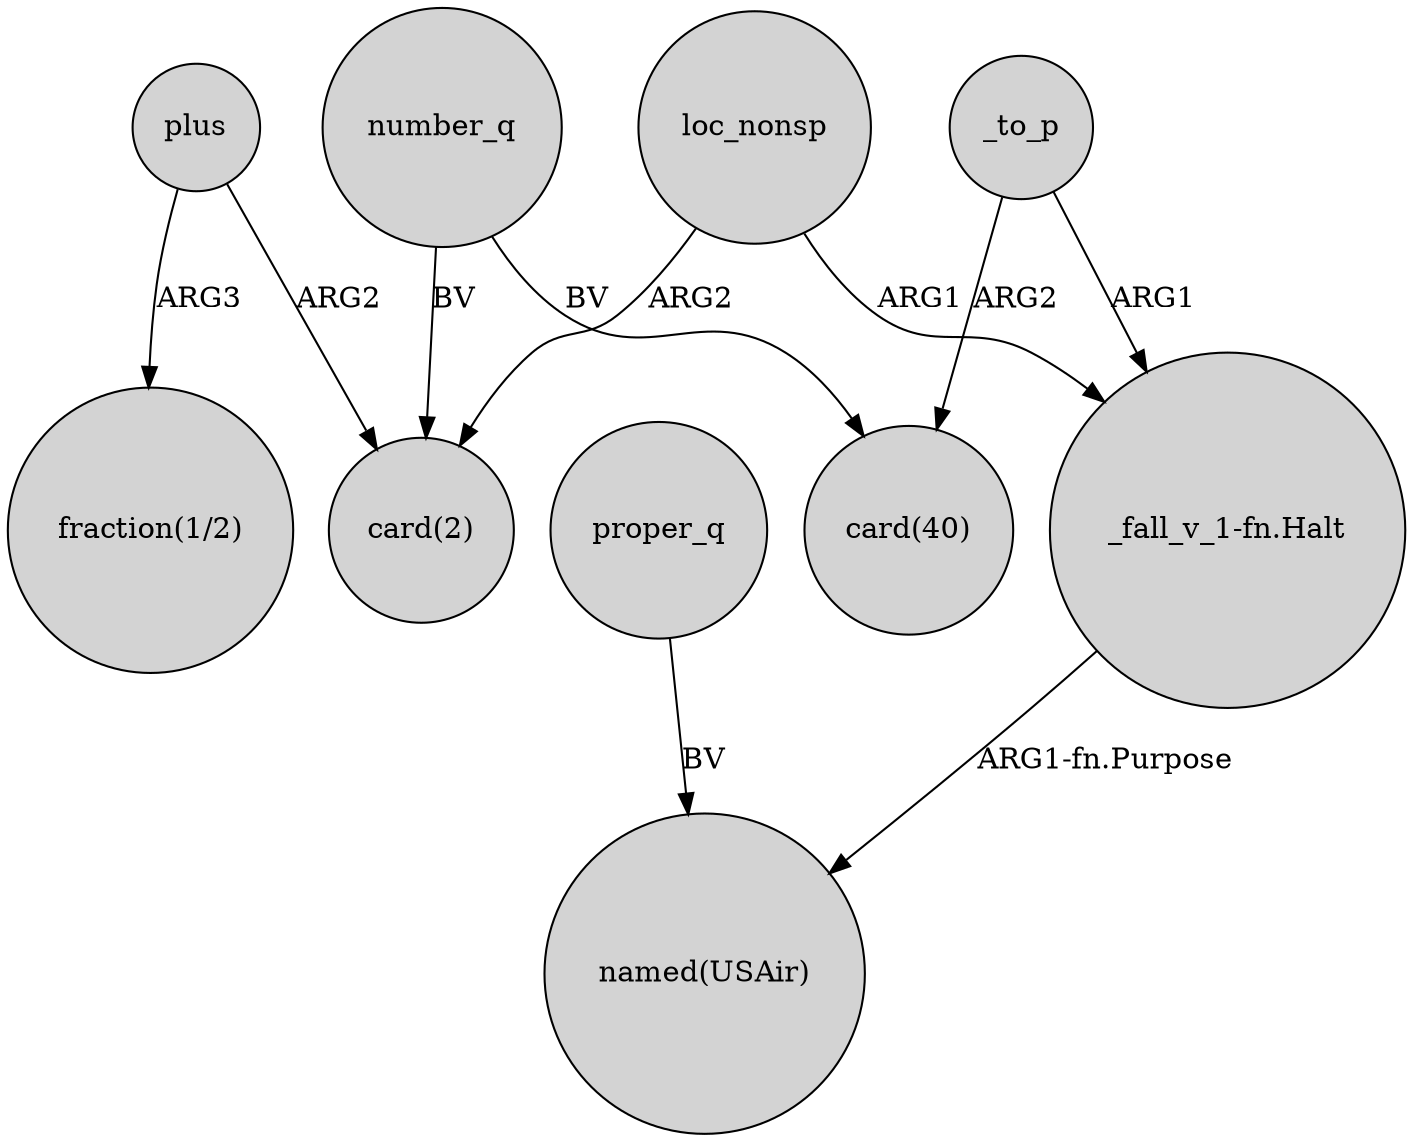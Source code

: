 digraph {
	node [shape=circle style=filled]
	plus -> "card(2)" [label=ARG2]
	number_q -> "card(40)" [label=BV]
	proper_q -> "named(USAir)" [label=BV]
	_to_p -> "card(40)" [label=ARG2]
	number_q -> "card(2)" [label=BV]
	loc_nonsp -> "card(2)" [label=ARG2]
	_to_p -> "_fall_v_1-fn.Halt" [label=ARG1]
	plus -> "fraction(1/2)" [label=ARG3]
	loc_nonsp -> "_fall_v_1-fn.Halt" [label=ARG1]
	"_fall_v_1-fn.Halt" -> "named(USAir)" [label="ARG1-fn.Purpose"]
}
